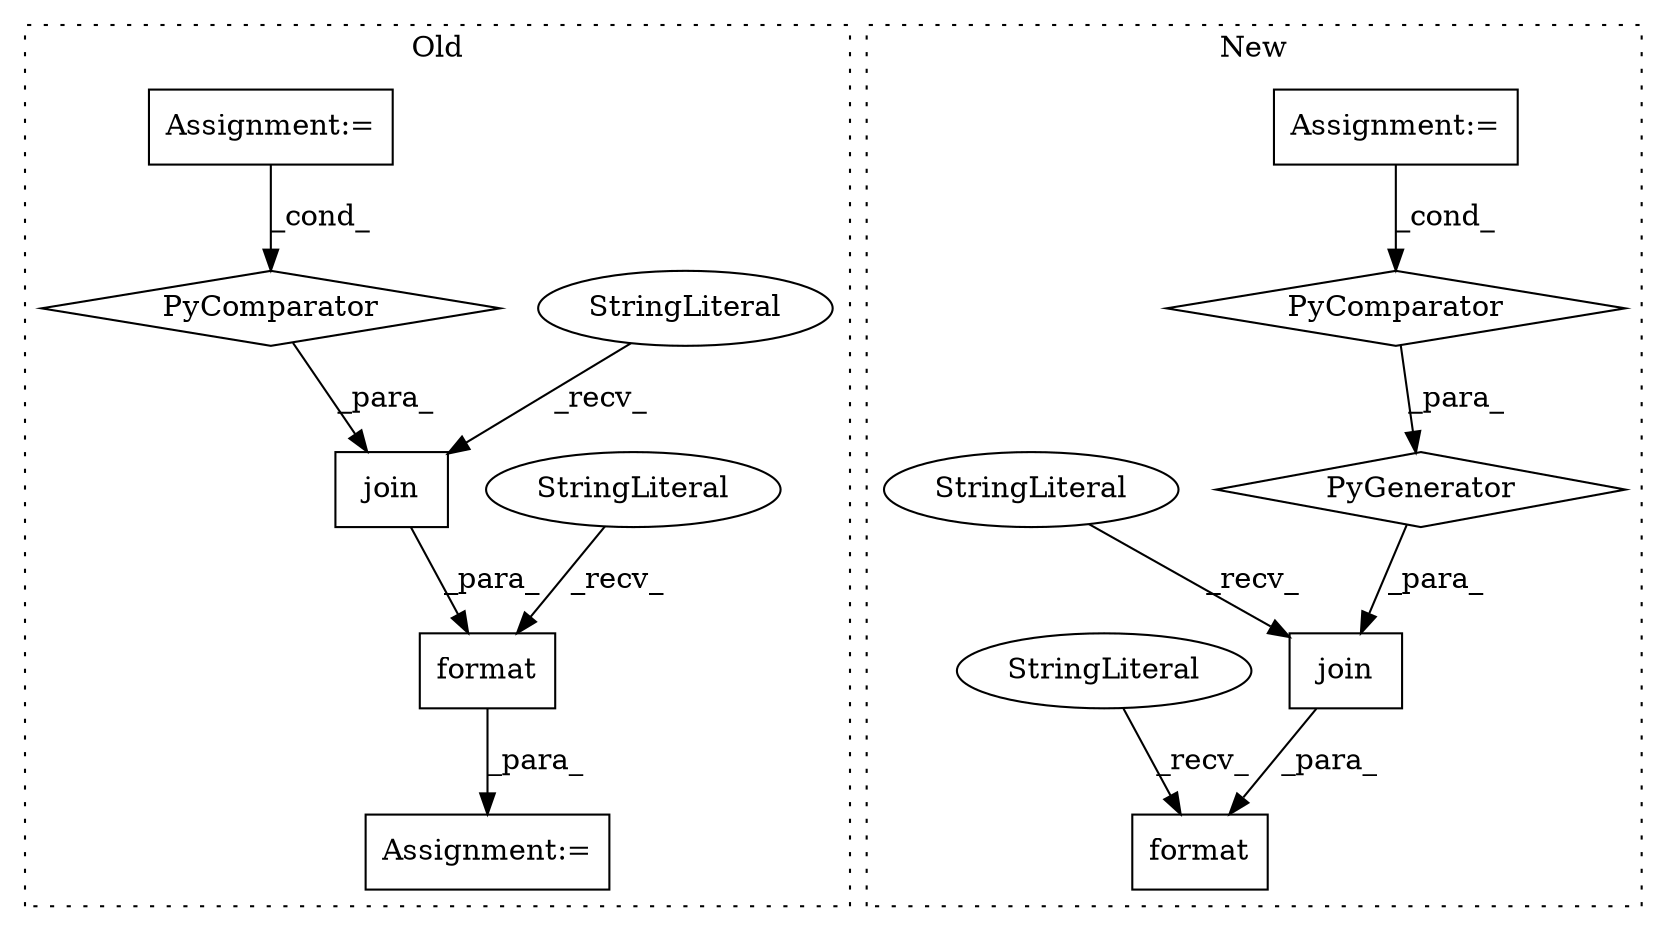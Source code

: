 digraph G {
subgraph cluster0 {
1 [label="format" a="32" s="1808,2033" l="7,1" shape="box"];
4 [label="StringLiteral" a="45" s="1780" l="27" shape="ellipse"];
10 [label="join" a="32" s="1819,2036" l="14,-3" shape="box"];
11 [label="StringLiteral" a="45" s="1815" l="3" shape="ellipse"];
12 [label="PyComparator" a="113" s="1990" l="40" shape="diamond"];
13 [label="Assignment:=" a="7" s="1990" l="40" shape="box"];
14 [label="Assignment:=" a="7" s="1778" l="1" shape="box"];
label = "Old";
style="dotted";
}
subgraph cluster1 {
2 [label="PyGenerator" a="107" s="1833" l="114" shape="diamond"];
3 [label="PyComparator" a="113" s="1903" l="38" shape="diamond"];
5 [label="Assignment:=" a="7" s="1903" l="38" shape="box"];
6 [label="join" a="32" s="1819,1947" l="14,-3" shape="box"];
7 [label="StringLiteral" a="45" s="1815" l="3" shape="ellipse"];
8 [label="format" a="32" s="1808,1944" l="7,1" shape="box"];
9 [label="StringLiteral" a="45" s="1780" l="27" shape="ellipse"];
label = "New";
style="dotted";
}
1 -> 14 [label="_para_"];
2 -> 6 [label="_para_"];
3 -> 2 [label="_para_"];
4 -> 1 [label="_recv_"];
5 -> 3 [label="_cond_"];
6 -> 8 [label="_para_"];
7 -> 6 [label="_recv_"];
9 -> 8 [label="_recv_"];
10 -> 1 [label="_para_"];
11 -> 10 [label="_recv_"];
12 -> 10 [label="_para_"];
13 -> 12 [label="_cond_"];
}